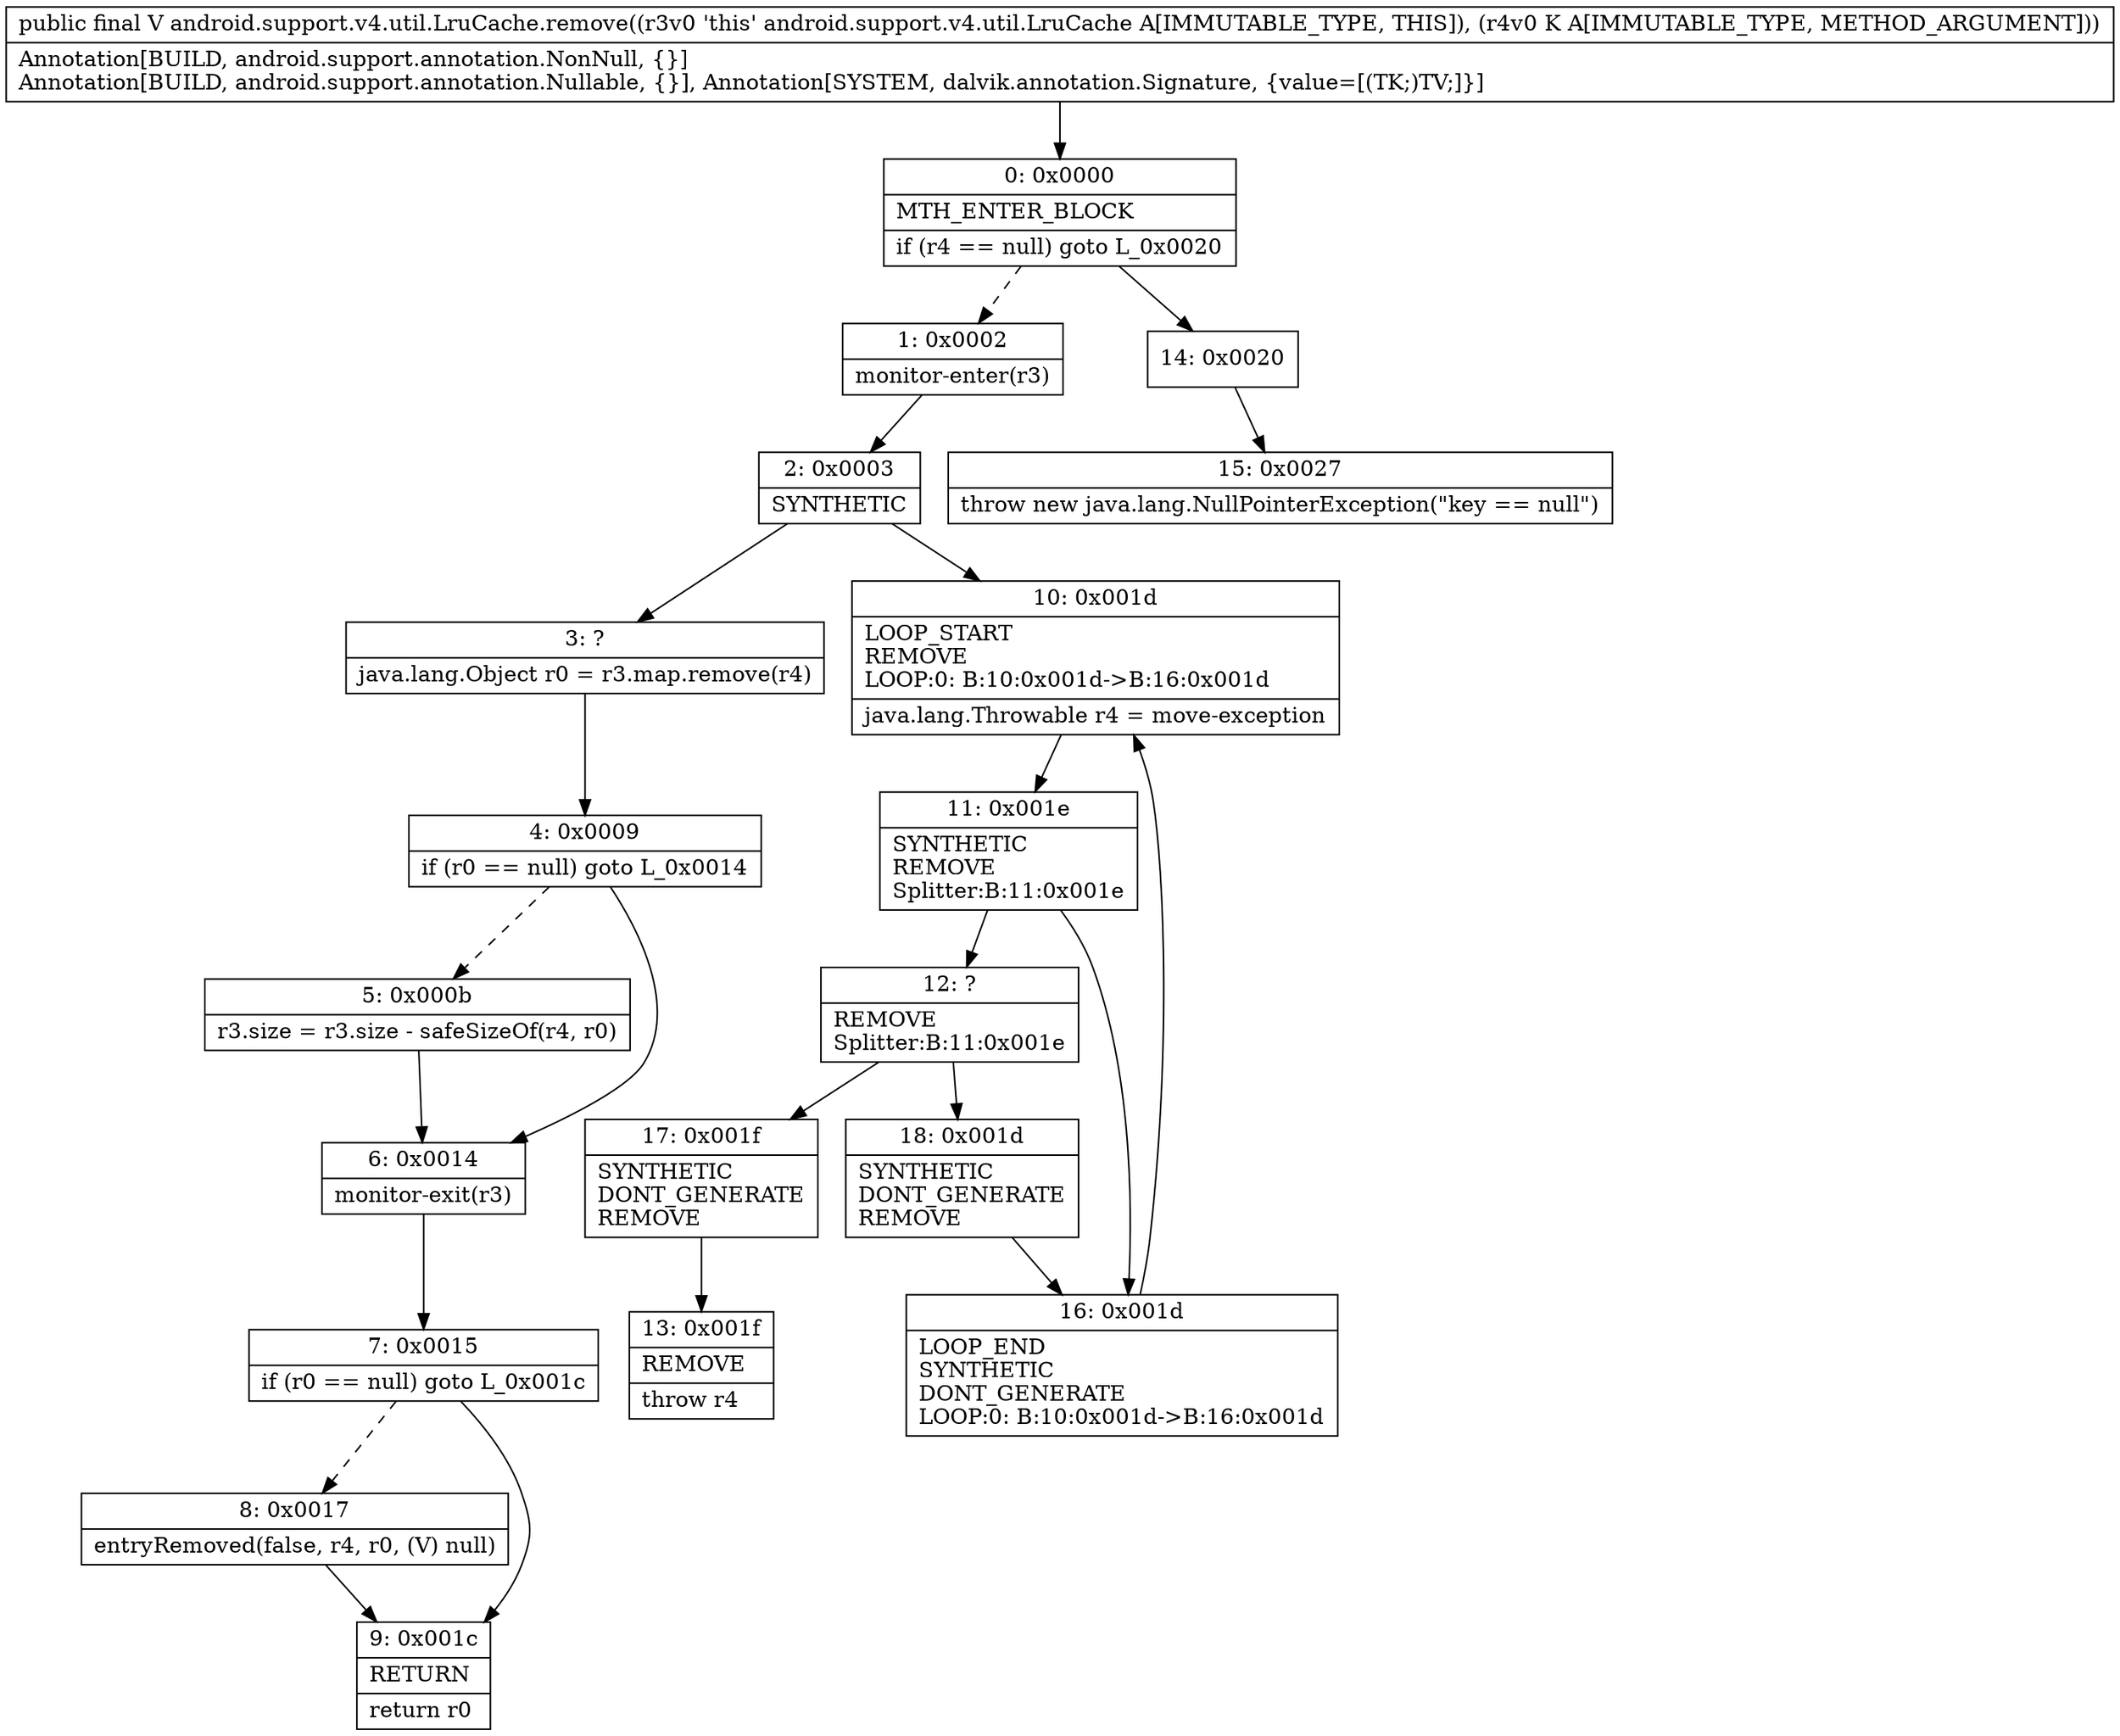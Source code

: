 digraph "CFG forandroid.support.v4.util.LruCache.remove(Ljava\/lang\/Object;)Ljava\/lang\/Object;" {
Node_0 [shape=record,label="{0\:\ 0x0000|MTH_ENTER_BLOCK\l|if (r4 == null) goto L_0x0020\l}"];
Node_1 [shape=record,label="{1\:\ 0x0002|monitor\-enter(r3)\l}"];
Node_2 [shape=record,label="{2\:\ 0x0003|SYNTHETIC\l}"];
Node_3 [shape=record,label="{3\:\ ?|java.lang.Object r0 = r3.map.remove(r4)\l}"];
Node_4 [shape=record,label="{4\:\ 0x0009|if (r0 == null) goto L_0x0014\l}"];
Node_5 [shape=record,label="{5\:\ 0x000b|r3.size = r3.size \- safeSizeOf(r4, r0)\l}"];
Node_6 [shape=record,label="{6\:\ 0x0014|monitor\-exit(r3)\l}"];
Node_7 [shape=record,label="{7\:\ 0x0015|if (r0 == null) goto L_0x001c\l}"];
Node_8 [shape=record,label="{8\:\ 0x0017|entryRemoved(false, r4, r0, (V) null)\l}"];
Node_9 [shape=record,label="{9\:\ 0x001c|RETURN\l|return r0\l}"];
Node_10 [shape=record,label="{10\:\ 0x001d|LOOP_START\lREMOVE\lLOOP:0: B:10:0x001d\-\>B:16:0x001d\l|java.lang.Throwable r4 = move\-exception\l}"];
Node_11 [shape=record,label="{11\:\ 0x001e|SYNTHETIC\lREMOVE\lSplitter:B:11:0x001e\l}"];
Node_12 [shape=record,label="{12\:\ ?|REMOVE\lSplitter:B:11:0x001e\l}"];
Node_13 [shape=record,label="{13\:\ 0x001f|REMOVE\l|throw r4\l}"];
Node_14 [shape=record,label="{14\:\ 0x0020}"];
Node_15 [shape=record,label="{15\:\ 0x0027|throw new java.lang.NullPointerException(\"key == null\")\l}"];
Node_16 [shape=record,label="{16\:\ 0x001d|LOOP_END\lSYNTHETIC\lDONT_GENERATE\lLOOP:0: B:10:0x001d\-\>B:16:0x001d\l}"];
Node_17 [shape=record,label="{17\:\ 0x001f|SYNTHETIC\lDONT_GENERATE\lREMOVE\l}"];
Node_18 [shape=record,label="{18\:\ 0x001d|SYNTHETIC\lDONT_GENERATE\lREMOVE\l}"];
MethodNode[shape=record,label="{public final V android.support.v4.util.LruCache.remove((r3v0 'this' android.support.v4.util.LruCache A[IMMUTABLE_TYPE, THIS]), (r4v0 K A[IMMUTABLE_TYPE, METHOD_ARGUMENT]))  | Annotation[BUILD, android.support.annotation.NonNull, \{\}]\lAnnotation[BUILD, android.support.annotation.Nullable, \{\}], Annotation[SYSTEM, dalvik.annotation.Signature, \{value=[(TK;)TV;]\}]\l}"];
MethodNode -> Node_0;
Node_0 -> Node_1[style=dashed];
Node_0 -> Node_14;
Node_1 -> Node_2;
Node_2 -> Node_3;
Node_2 -> Node_10;
Node_3 -> Node_4;
Node_4 -> Node_5[style=dashed];
Node_4 -> Node_6;
Node_5 -> Node_6;
Node_6 -> Node_7;
Node_7 -> Node_8[style=dashed];
Node_7 -> Node_9;
Node_8 -> Node_9;
Node_10 -> Node_11;
Node_11 -> Node_12;
Node_11 -> Node_16;
Node_12 -> Node_17;
Node_12 -> Node_18;
Node_14 -> Node_15;
Node_16 -> Node_10;
Node_17 -> Node_13;
Node_18 -> Node_16;
}

